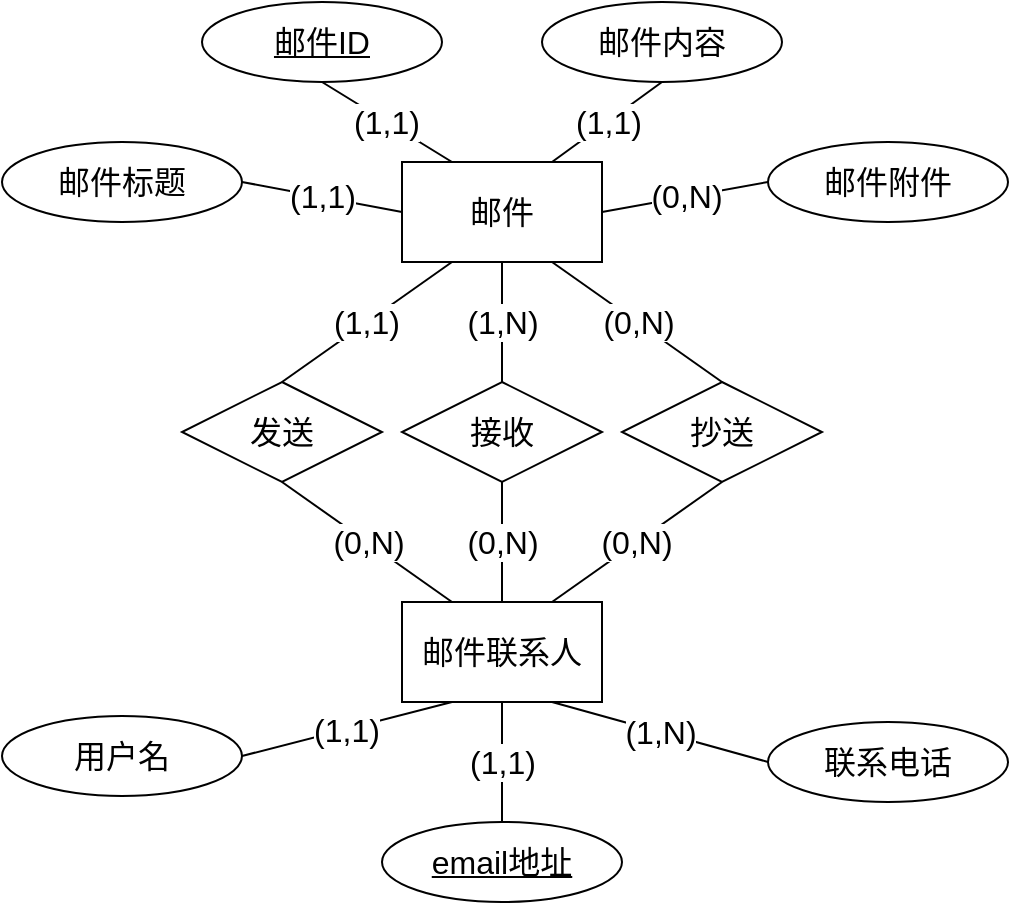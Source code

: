 <mxfile version="20.3.5" type="github" pages="2">
  <diagram id="R2lEEEUBdFMjLlhIrx00" name="Email System">
    <mxGraphModel dx="1031" dy="551" grid="1" gridSize="10" guides="1" tooltips="1" connect="1" arrows="1" fold="1" page="1" pageScale="1" pageWidth="850" pageHeight="1100" math="0" shadow="0" extFonts="Permanent Marker^https://fonts.googleapis.com/css?family=Permanent+Marker">
      <root>
        <mxCell id="0" />
        <mxCell id="1" parent="0" />
        <mxCell id="ZWdrT_p0xqYQ2JC_sT2J-5" value="(0,N)" style="rounded=0;orthogonalLoop=1;jettySize=auto;html=1;exitX=0.25;exitY=0;exitDx=0;exitDy=0;entryX=0.5;entryY=1;entryDx=0;entryDy=0;fontSize=16;endArrow=none;endFill=0;" edge="1" parent="1" source="3NOah_PCtpc5vJygW-3I-1" target="ZWdrT_p0xqYQ2JC_sT2J-1">
          <mxGeometry relative="1" as="geometry" />
        </mxCell>
        <mxCell id="ZWdrT_p0xqYQ2JC_sT2J-7" value="(0,N)" style="edgeStyle=none;shape=connector;rounded=0;orthogonalLoop=1;jettySize=auto;html=1;exitX=0.75;exitY=0;exitDx=0;exitDy=0;entryX=0.5;entryY=1;entryDx=0;entryDy=0;labelBackgroundColor=default;strokeColor=default;fontFamily=Helvetica;fontSize=16;fontColor=default;endArrow=none;endFill=0;" edge="1" parent="1" source="3NOah_PCtpc5vJygW-3I-1" target="ZWdrT_p0xqYQ2JC_sT2J-3">
          <mxGeometry relative="1" as="geometry" />
        </mxCell>
        <mxCell id="ZWdrT_p0xqYQ2JC_sT2J-25" value="(0,N)" style="edgeStyle=none;shape=connector;rounded=0;orthogonalLoop=1;jettySize=auto;html=1;exitX=0.5;exitY=0;exitDx=0;exitDy=0;entryX=0.5;entryY=1;entryDx=0;entryDy=0;labelBackgroundColor=default;strokeColor=default;fontFamily=Helvetica;fontSize=16;fontColor=default;endArrow=none;endFill=0;" edge="1" parent="1" source="3NOah_PCtpc5vJygW-3I-1" target="ZWdrT_p0xqYQ2JC_sT2J-2">
          <mxGeometry relative="1" as="geometry" />
        </mxCell>
        <mxCell id="3NOah_PCtpc5vJygW-3I-1" value="&lt;font style=&quot;font-size: 16px;&quot;&gt;邮件联系人&lt;/font&gt;" style="rounded=0;whiteSpace=wrap;html=1;" parent="1" vertex="1">
          <mxGeometry x="350" y="500" width="100" height="50" as="geometry" />
        </mxCell>
        <mxCell id="3NOah_PCtpc5vJygW-3I-29" value="(1,1)" style="edgeStyle=none;rounded=0;orthogonalLoop=1;jettySize=auto;html=1;exitX=1;exitY=0.5;exitDx=0;exitDy=0;entryX=0.25;entryY=1;entryDx=0;entryDy=0;strokeColor=default;fontSize=16;endArrow=none;endFill=0;fillColor=none;" parent="1" source="3NOah_PCtpc5vJygW-3I-6" target="3NOah_PCtpc5vJygW-3I-1" edge="1">
          <mxGeometry relative="1" as="geometry" />
        </mxCell>
        <mxCell id="3NOah_PCtpc5vJygW-3I-6" value="用户名" style="ellipse;whiteSpace=wrap;html=1;fontSize=16;" parent="1" vertex="1">
          <mxGeometry x="150" y="557" width="120" height="40" as="geometry" />
        </mxCell>
        <mxCell id="3NOah_PCtpc5vJygW-3I-28" value="(1,1)" style="edgeStyle=none;rounded=0;orthogonalLoop=1;jettySize=auto;html=1;exitX=0.5;exitY=0;exitDx=0;exitDy=0;entryX=0.5;entryY=1;entryDx=0;entryDy=0;strokeColor=default;fontSize=16;endArrow=none;endFill=0;fillColor=none;" parent="1" source="3NOah_PCtpc5vJygW-3I-7" target="3NOah_PCtpc5vJygW-3I-1" edge="1">
          <mxGeometry relative="1" as="geometry" />
        </mxCell>
        <mxCell id="3NOah_PCtpc5vJygW-3I-7" value="&lt;u&gt;email地址&lt;/u&gt;" style="ellipse;whiteSpace=wrap;html=1;fontSize=16;" parent="1" vertex="1">
          <mxGeometry x="340" y="610" width="120" height="40" as="geometry" />
        </mxCell>
        <mxCell id="3NOah_PCtpc5vJygW-3I-30" value="(1,N)" style="edgeStyle=none;rounded=0;orthogonalLoop=1;jettySize=auto;html=1;exitX=0;exitY=0.5;exitDx=0;exitDy=0;entryX=0.75;entryY=1;entryDx=0;entryDy=0;strokeColor=default;fontSize=16;endArrow=none;endFill=0;fillColor=none;" parent="1" source="3NOah_PCtpc5vJygW-3I-8" target="3NOah_PCtpc5vJygW-3I-1" edge="1">
          <mxGeometry relative="1" as="geometry" />
        </mxCell>
        <mxCell id="3NOah_PCtpc5vJygW-3I-8" value="联系电话" style="ellipse;whiteSpace=wrap;html=1;fontSize=16;" parent="1" vertex="1">
          <mxGeometry x="533" y="560" width="120" height="40" as="geometry" />
        </mxCell>
        <mxCell id="3NOah_PCtpc5vJygW-3I-16" value="邮件" style="rounded=0;whiteSpace=wrap;html=1;fontSize=16;" parent="1" vertex="1">
          <mxGeometry x="350" y="280" width="100" height="50" as="geometry" />
        </mxCell>
        <mxCell id="3NOah_PCtpc5vJygW-3I-23" value="(1,1)" style="edgeStyle=none;rounded=0;orthogonalLoop=1;jettySize=auto;html=1;exitX=1;exitY=0.5;exitDx=0;exitDy=0;entryX=0;entryY=0.5;entryDx=0;entryDy=0;strokeColor=default;fontSize=16;endArrow=none;endFill=0;fillColor=none;" parent="1" source="3NOah_PCtpc5vJygW-3I-17" target="3NOah_PCtpc5vJygW-3I-16" edge="1">
          <mxGeometry relative="1" as="geometry" />
        </mxCell>
        <mxCell id="3NOah_PCtpc5vJygW-3I-17" value="邮件标题" style="ellipse;whiteSpace=wrap;html=1;fontSize=16;" parent="1" vertex="1">
          <mxGeometry x="150" y="270" width="120" height="40" as="geometry" />
        </mxCell>
        <mxCell id="3NOah_PCtpc5vJygW-3I-24" value="(1,1)" style="edgeStyle=none;rounded=0;orthogonalLoop=1;jettySize=auto;html=1;exitX=0.5;exitY=1;exitDx=0;exitDy=0;entryX=0.25;entryY=0;entryDx=0;entryDy=0;strokeColor=default;fontSize=16;endArrow=none;endFill=0;fillColor=none;" parent="1" source="3NOah_PCtpc5vJygW-3I-19" target="3NOah_PCtpc5vJygW-3I-16" edge="1">
          <mxGeometry relative="1" as="geometry" />
        </mxCell>
        <mxCell id="3NOah_PCtpc5vJygW-3I-19" value="&lt;u&gt;邮件ID&lt;/u&gt;" style="ellipse;whiteSpace=wrap;html=1;fontSize=16;" parent="1" vertex="1">
          <mxGeometry x="250" y="200" width="120" height="40" as="geometry" />
        </mxCell>
        <mxCell id="3NOah_PCtpc5vJygW-3I-25" value="(1,1)" style="edgeStyle=none;rounded=0;orthogonalLoop=1;jettySize=auto;html=1;exitX=0.5;exitY=1;exitDx=0;exitDy=0;entryX=0.75;entryY=0;entryDx=0;entryDy=0;strokeColor=default;fontSize=16;endArrow=none;endFill=0;fillColor=none;" parent="1" source="3NOah_PCtpc5vJygW-3I-20" target="3NOah_PCtpc5vJygW-3I-16" edge="1">
          <mxGeometry relative="1" as="geometry" />
        </mxCell>
        <mxCell id="3NOah_PCtpc5vJygW-3I-20" value="邮件内容" style="ellipse;whiteSpace=wrap;html=1;fontSize=16;" parent="1" vertex="1">
          <mxGeometry x="420" y="200" width="120" height="40" as="geometry" />
        </mxCell>
        <mxCell id="3NOah_PCtpc5vJygW-3I-26" value="(0,N)" style="edgeStyle=none;rounded=0;orthogonalLoop=1;jettySize=auto;html=1;exitX=0;exitY=0.5;exitDx=0;exitDy=0;entryX=1;entryY=0.5;entryDx=0;entryDy=0;strokeColor=default;fontSize=16;endArrow=none;endFill=0;fillColor=none;" parent="1" source="3NOah_PCtpc5vJygW-3I-21" target="3NOah_PCtpc5vJygW-3I-16" edge="1">
          <mxGeometry relative="1" as="geometry" />
        </mxCell>
        <mxCell id="3NOah_PCtpc5vJygW-3I-21" value="邮件附件" style="ellipse;whiteSpace=wrap;html=1;fontSize=16;" parent="1" vertex="1">
          <mxGeometry x="533" y="270" width="120" height="40" as="geometry" />
        </mxCell>
        <mxCell id="ZWdrT_p0xqYQ2JC_sT2J-8" value="(1,1)" style="edgeStyle=none;shape=connector;rounded=0;orthogonalLoop=1;jettySize=auto;html=1;exitX=0.5;exitY=0;exitDx=0;exitDy=0;entryX=0.25;entryY=1;entryDx=0;entryDy=0;labelBackgroundColor=default;strokeColor=default;fontFamily=Helvetica;fontSize=16;fontColor=default;endArrow=none;endFill=0;" edge="1" parent="1" source="ZWdrT_p0xqYQ2JC_sT2J-1" target="3NOah_PCtpc5vJygW-3I-16">
          <mxGeometry relative="1" as="geometry" />
        </mxCell>
        <mxCell id="ZWdrT_p0xqYQ2JC_sT2J-1" value="&lt;font style=&quot;font-size: 16px;&quot;&gt;发送&lt;/font&gt;" style="rhombus;whiteSpace=wrap;html=1;" vertex="1" parent="1">
          <mxGeometry x="240" y="390" width="100" height="50" as="geometry" />
        </mxCell>
        <mxCell id="ZWdrT_p0xqYQ2JC_sT2J-9" value="(1,N)" style="edgeStyle=none;shape=connector;rounded=0;orthogonalLoop=1;jettySize=auto;html=1;exitX=0.5;exitY=0;exitDx=0;exitDy=0;entryX=0.5;entryY=1;entryDx=0;entryDy=0;labelBackgroundColor=default;strokeColor=default;fontFamily=Helvetica;fontSize=16;fontColor=default;endArrow=none;endFill=0;" edge="1" parent="1" source="ZWdrT_p0xqYQ2JC_sT2J-2" target="3NOah_PCtpc5vJygW-3I-16">
          <mxGeometry relative="1" as="geometry" />
        </mxCell>
        <mxCell id="ZWdrT_p0xqYQ2JC_sT2J-2" value="&lt;span style=&quot;font-size: 16px;&quot;&gt;接收&lt;/span&gt;" style="rhombus;whiteSpace=wrap;html=1;" vertex="1" parent="1">
          <mxGeometry x="350" y="390" width="100" height="50" as="geometry" />
        </mxCell>
        <mxCell id="ZWdrT_p0xqYQ2JC_sT2J-10" value="(0,N)" style="edgeStyle=none;shape=connector;rounded=0;orthogonalLoop=1;jettySize=auto;html=1;exitX=0.5;exitY=0;exitDx=0;exitDy=0;entryX=0.75;entryY=1;entryDx=0;entryDy=0;labelBackgroundColor=default;strokeColor=default;fontFamily=Helvetica;fontSize=16;fontColor=default;endArrow=none;endFill=0;" edge="1" parent="1" source="ZWdrT_p0xqYQ2JC_sT2J-3" target="3NOah_PCtpc5vJygW-3I-16">
          <mxGeometry relative="1" as="geometry" />
        </mxCell>
        <mxCell id="ZWdrT_p0xqYQ2JC_sT2J-3" value="&lt;span style=&quot;font-size: 16px;&quot;&gt;抄送&lt;/span&gt;" style="rhombus;whiteSpace=wrap;html=1;" vertex="1" parent="1">
          <mxGeometry x="460" y="390" width="100" height="50" as="geometry" />
        </mxCell>
      </root>
    </mxGraphModel>
  </diagram>
  <diagram id="cesqH4gUZQFvVPN64Olk" name="Airline System">
    <mxGraphModel dx="849" dy="454" grid="1" gridSize="10" guides="1" tooltips="1" connect="1" arrows="1" fold="1" page="1" pageScale="1" pageWidth="1100" pageHeight="850" math="0" shadow="0">
      <root>
        <mxCell id="0" />
        <mxCell id="1" parent="0" />
        <mxCell id="CA43vlbFBkv0AXXYpw-A-4" value="(1,1)" style="edgeStyle=none;shape=connector;rounded=0;orthogonalLoop=1;jettySize=auto;html=1;exitX=0.25;exitY=0;exitDx=0;exitDy=0;entryX=0.5;entryY=1;entryDx=0;entryDy=0;labelBackgroundColor=default;strokeColor=default;fontFamily=Helvetica;fontSize=16;fontColor=default;endArrow=none;endFill=0;" edge="1" parent="1" source="niSMC1_hIPQbdT9DFdE--1" target="CA43vlbFBkv0AXXYpw-A-2">
          <mxGeometry relative="1" as="geometry" />
        </mxCell>
        <mxCell id="niSMC1_hIPQbdT9DFdE--1" value="飞机" style="rounded=0;whiteSpace=wrap;html=1;fontFamily=Helvetica;fontSize=16;fontColor=default;" vertex="1" parent="1">
          <mxGeometry x="290" y="190" width="110" height="40" as="geometry" />
        </mxCell>
        <mxCell id="niSMC1_hIPQbdT9DFdE--5" value="(1,1)" style="edgeStyle=none;shape=connector;rounded=0;orthogonalLoop=1;jettySize=auto;html=1;exitX=1;exitY=1;exitDx=0;exitDy=0;entryX=0;entryY=0;entryDx=0;entryDy=0;labelBackgroundColor=default;strokeColor=default;fontFamily=Helvetica;fontSize=16;fontColor=default;endArrow=none;endFill=0;" edge="1" parent="1" source="niSMC1_hIPQbdT9DFdE--2" target="niSMC1_hIPQbdT9DFdE--1">
          <mxGeometry relative="1" as="geometry" />
        </mxCell>
        <mxCell id="niSMC1_hIPQbdT9DFdE--2" value="&lt;u&gt;编号&lt;/u&gt;" style="ellipse;whiteSpace=wrap;html=1;fontFamily=Helvetica;fontSize=16;fontColor=default;" vertex="1" parent="1">
          <mxGeometry x="70" y="140" width="120" height="40" as="geometry" />
        </mxCell>
        <mxCell id="CA43vlbFBkv0AXXYpw-A-3" value="(1,1)" style="edgeStyle=none;shape=connector;rounded=0;orthogonalLoop=1;jettySize=auto;html=1;exitX=0.5;exitY=1;exitDx=0;exitDy=0;labelBackgroundColor=default;strokeColor=default;fontFamily=Helvetica;fontSize=16;fontColor=default;endArrow=none;endFill=0;" edge="1" parent="1" source="CA43vlbFBkv0AXXYpw-A-1" target="niSMC1_hIPQbdT9DFdE--1">
          <mxGeometry relative="1" as="geometry" />
        </mxCell>
        <mxCell id="CA43vlbFBkv0AXXYpw-A-1" value="机型" style="ellipse;whiteSpace=wrap;html=1;fontFamily=Helvetica;fontSize=16;fontColor=default;" vertex="1" parent="1">
          <mxGeometry x="170" y="100" width="120" height="40" as="geometry" />
        </mxCell>
        <mxCell id="CA43vlbFBkv0AXXYpw-A-2" value="座位数" style="ellipse;whiteSpace=wrap;html=1;fontFamily=Helvetica;fontSize=16;fontColor=default;" vertex="1" parent="1">
          <mxGeometry x="305" y="90" width="120" height="40" as="geometry" />
        </mxCell>
        <mxCell id="CA43vlbFBkv0AXXYpw-A-5" value="飞行员" style="rounded=0;whiteSpace=wrap;html=1;fontFamily=Helvetica;fontSize=16;fontColor=default;" vertex="1" parent="1">
          <mxGeometry x="290" y="430" width="110" height="40" as="geometry" />
        </mxCell>
        <mxCell id="CA43vlbFBkv0AXXYpw-A-7" value="(1,1)" style="edgeStyle=none;shape=connector;rounded=0;orthogonalLoop=1;jettySize=auto;html=1;exitX=1;exitY=0;exitDx=0;exitDy=0;entryX=0;entryY=1;entryDx=0;entryDy=0;labelBackgroundColor=default;strokeColor=default;fontFamily=Helvetica;fontSize=16;fontColor=default;endArrow=none;endFill=0;" edge="1" parent="1" source="CA43vlbFBkv0AXXYpw-A-6" target="CA43vlbFBkv0AXXYpw-A-5">
          <mxGeometry relative="1" as="geometry" />
        </mxCell>
        <mxCell id="CA43vlbFBkv0AXXYpw-A-6" value="&lt;u&gt;编号&lt;/u&gt;" style="ellipse;whiteSpace=wrap;html=1;fontFamily=Helvetica;fontSize=16;fontColor=default;" vertex="1" parent="1">
          <mxGeometry x="110" y="480" width="120" height="40" as="geometry" />
        </mxCell>
        <mxCell id="CA43vlbFBkv0AXXYpw-A-13" value="(1,1)" style="edgeStyle=none;shape=connector;rounded=0;orthogonalLoop=1;jettySize=auto;html=1;exitX=0.5;exitY=0;exitDx=0;exitDy=0;entryX=0.25;entryY=1;entryDx=0;entryDy=0;labelBackgroundColor=default;strokeColor=default;fontFamily=Helvetica;fontSize=16;fontColor=default;endArrow=none;endFill=0;" edge="1" parent="1" source="CA43vlbFBkv0AXXYpw-A-8" target="CA43vlbFBkv0AXXYpw-A-5">
          <mxGeometry relative="1" as="geometry" />
        </mxCell>
        <mxCell id="CA43vlbFBkv0AXXYpw-A-8" value="姓名" style="ellipse;whiteSpace=wrap;html=1;fontFamily=Helvetica;fontSize=16;fontColor=default;" vertex="1" parent="1">
          <mxGeometry x="210" y="520" width="120" height="40" as="geometry" />
        </mxCell>
        <mxCell id="CA43vlbFBkv0AXXYpw-A-12" value="(1,1)" style="edgeStyle=none;shape=connector;rounded=0;orthogonalLoop=1;jettySize=auto;html=1;exitX=0.5;exitY=0;exitDx=0;exitDy=0;entryX=0.5;entryY=1;entryDx=0;entryDy=0;labelBackgroundColor=default;strokeColor=default;fontFamily=Helvetica;fontSize=16;fontColor=default;endArrow=none;endFill=0;" edge="1" parent="1" source="CA43vlbFBkv0AXXYpw-A-9" target="CA43vlbFBkv0AXXYpw-A-5">
          <mxGeometry relative="1" as="geometry" />
        </mxCell>
        <mxCell id="CA43vlbFBkv0AXXYpw-A-9" value="年龄" style="ellipse;whiteSpace=wrap;html=1;fontFamily=Helvetica;fontSize=16;fontColor=default;" vertex="1" parent="1">
          <mxGeometry x="330" y="540" width="120" height="40" as="geometry" />
        </mxCell>
        <mxCell id="CA43vlbFBkv0AXXYpw-A-15" value="飞机场" style="rounded=0;whiteSpace=wrap;html=1;fontFamily=Helvetica;fontSize=16;fontColor=default;" vertex="1" parent="1">
          <mxGeometry x="690" y="190" width="110" height="40" as="geometry" />
        </mxCell>
        <mxCell id="CA43vlbFBkv0AXXYpw-A-17" value="(1,1)" style="edgeStyle=none;shape=connector;rounded=0;orthogonalLoop=1;jettySize=auto;html=1;exitX=0.5;exitY=1;exitDx=0;exitDy=0;entryX=0.75;entryY=0;entryDx=0;entryDy=0;labelBackgroundColor=default;strokeColor=default;fontFamily=Helvetica;fontSize=16;fontColor=default;endArrow=none;endFill=0;" edge="1" parent="1" source="CA43vlbFBkv0AXXYpw-A-16" target="CA43vlbFBkv0AXXYpw-A-15">
          <mxGeometry relative="1" as="geometry" />
        </mxCell>
        <mxCell id="CA43vlbFBkv0AXXYpw-A-16" value="&lt;u&gt;编号&lt;/u&gt;" style="ellipse;whiteSpace=wrap;html=1;fontFamily=Helvetica;fontSize=16;fontColor=default;" vertex="1" parent="1">
          <mxGeometry x="685" y="80" width="120" height="40" as="geometry" />
        </mxCell>
        <mxCell id="CA43vlbFBkv0AXXYpw-A-20" value="(1,1)" style="edgeStyle=none;shape=connector;rounded=0;orthogonalLoop=1;jettySize=auto;html=1;exitX=0;exitY=1;exitDx=0;exitDy=0;entryX=0.75;entryY=0;entryDx=0;entryDy=0;labelBackgroundColor=default;strokeColor=default;fontFamily=Helvetica;fontSize=16;fontColor=default;endArrow=none;endFill=0;" edge="1" parent="1" source="CA43vlbFBkv0AXXYpw-A-18" target="CA43vlbFBkv0AXXYpw-A-15">
          <mxGeometry relative="1" as="geometry" />
        </mxCell>
        <mxCell id="CA43vlbFBkv0AXXYpw-A-18" value="名称" style="ellipse;whiteSpace=wrap;html=1;fontFamily=Helvetica;fontSize=16;fontColor=default;" vertex="1" parent="1">
          <mxGeometry x="805" y="100" width="120" height="40" as="geometry" />
        </mxCell>
        <mxCell id="CA43vlbFBkv0AXXYpw-A-21" value="(1,N)" style="edgeStyle=none;shape=connector;rounded=0;orthogonalLoop=1;jettySize=auto;html=1;exitX=0;exitY=0.5;exitDx=0;exitDy=0;labelBackgroundColor=default;strokeColor=default;fontFamily=Helvetica;fontSize=16;fontColor=default;endArrow=none;endFill=0;" edge="1" parent="1" source="CA43vlbFBkv0AXXYpw-A-19">
          <mxGeometry relative="1" as="geometry">
            <mxPoint x="780.0" y="190" as="targetPoint" />
          </mxGeometry>
        </mxCell>
        <mxCell id="CA43vlbFBkv0AXXYpw-A-19" value="联系电话" style="ellipse;whiteSpace=wrap;html=1;fontFamily=Helvetica;fontSize=16;fontColor=default;" vertex="1" parent="1">
          <mxGeometry x="880" y="150" width="120" height="40" as="geometry" />
        </mxCell>
        <mxCell id="CA43vlbFBkv0AXXYpw-A-29" value="(1,1)" style="edgeStyle=none;shape=connector;rounded=0;orthogonalLoop=1;jettySize=auto;html=1;exitX=0.25;exitY=0;exitDx=0;exitDy=0;entryX=0.5;entryY=1;entryDx=0;entryDy=0;labelBackgroundColor=default;strokeColor=default;fontFamily=Helvetica;fontSize=16;fontColor=default;endArrow=none;endFill=0;" edge="1" parent="1" source="CA43vlbFBkv0AXXYpw-A-24" target="CA43vlbFBkv0AXXYpw-A-27">
          <mxGeometry relative="1" as="geometry" />
        </mxCell>
        <mxCell id="CA43vlbFBkv0AXXYpw-A-24" value="航班" style="rounded=0;whiteSpace=wrap;html=1;fontFamily=Helvetica;fontSize=16;fontColor=default;" vertex="1" parent="1">
          <mxGeometry x="690" y="430" width="110" height="40" as="geometry" />
        </mxCell>
        <mxCell id="CA43vlbFBkv0AXXYpw-A-26" value="(1,1)" style="edgeStyle=none;shape=connector;rounded=0;orthogonalLoop=1;jettySize=auto;html=1;exitX=0.5;exitY=0;exitDx=0;exitDy=0;entryX=0.5;entryY=1;entryDx=0;entryDy=0;labelBackgroundColor=default;strokeColor=default;fontFamily=Helvetica;fontSize=16;fontColor=default;endArrow=none;endFill=0;" edge="1" parent="1" source="CA43vlbFBkv0AXXYpw-A-25" target="CA43vlbFBkv0AXXYpw-A-24">
          <mxGeometry relative="1" as="geometry" />
        </mxCell>
        <mxCell id="CA43vlbFBkv0AXXYpw-A-25" value="&lt;u&gt;编号&lt;/u&gt;" style="ellipse;whiteSpace=wrap;html=1;fontFamily=Helvetica;fontSize=16;fontColor=default;" vertex="1" parent="1">
          <mxGeometry x="650" y="520" width="120" height="40" as="geometry" />
        </mxCell>
        <mxCell id="CA43vlbFBkv0AXXYpw-A-31" value="(0,N)" style="edgeStyle=none;shape=connector;rounded=0;orthogonalLoop=1;jettySize=auto;html=1;exitX=0.5;exitY=0;exitDx=0;exitDy=0;entryX=0.25;entryY=1;entryDx=0;entryDy=0;labelBackgroundColor=default;strokeColor=default;fontFamily=Helvetica;fontSize=16;fontColor=default;endArrow=none;endFill=0;" edge="1" parent="1" source="CA43vlbFBkv0AXXYpw-A-27" target="CA43vlbFBkv0AXXYpw-A-15">
          <mxGeometry relative="1" as="geometry" />
        </mxCell>
        <mxCell id="CA43vlbFBkv0AXXYpw-A-27" value="始发" style="rhombus;whiteSpace=wrap;html=1;fontFamily=Helvetica;fontSize=16;fontColor=default;" vertex="1" parent="1">
          <mxGeometry x="638" y="306" width="102" height="50" as="geometry" />
        </mxCell>
        <mxCell id="CA43vlbFBkv0AXXYpw-A-33" value="(1,1)" style="edgeStyle=none;shape=connector;rounded=0;orthogonalLoop=1;jettySize=auto;html=1;exitX=0.5;exitY=1;exitDx=0;exitDy=0;entryX=0.5;entryY=0;entryDx=0;entryDy=0;labelBackgroundColor=default;strokeColor=default;fontFamily=Helvetica;fontSize=16;fontColor=default;endArrow=none;endFill=0;" edge="1" parent="1" source="CA43vlbFBkv0AXXYpw-A-32" target="CA43vlbFBkv0AXXYpw-A-24">
          <mxGeometry relative="1" as="geometry" />
        </mxCell>
        <mxCell id="CA43vlbFBkv0AXXYpw-A-34" value="(0,N)" style="edgeStyle=none;shape=connector;rounded=0;orthogonalLoop=1;jettySize=auto;html=1;exitX=0.5;exitY=0;exitDx=0;exitDy=0;entryX=0.5;entryY=1;entryDx=0;entryDy=0;labelBackgroundColor=default;strokeColor=default;fontFamily=Helvetica;fontSize=16;fontColor=default;endArrow=none;endFill=0;" edge="1" parent="1" source="CA43vlbFBkv0AXXYpw-A-32" target="CA43vlbFBkv0AXXYpw-A-15">
          <mxGeometry relative="1" as="geometry" />
        </mxCell>
        <mxCell id="CA43vlbFBkv0AXXYpw-A-32" value="目标" style="rhombus;whiteSpace=wrap;html=1;fontFamily=Helvetica;fontSize=16;fontColor=default;" vertex="1" parent="1">
          <mxGeometry x="750" y="306" width="100" height="50" as="geometry" />
        </mxCell>
      </root>
    </mxGraphModel>
  </diagram>
</mxfile>
